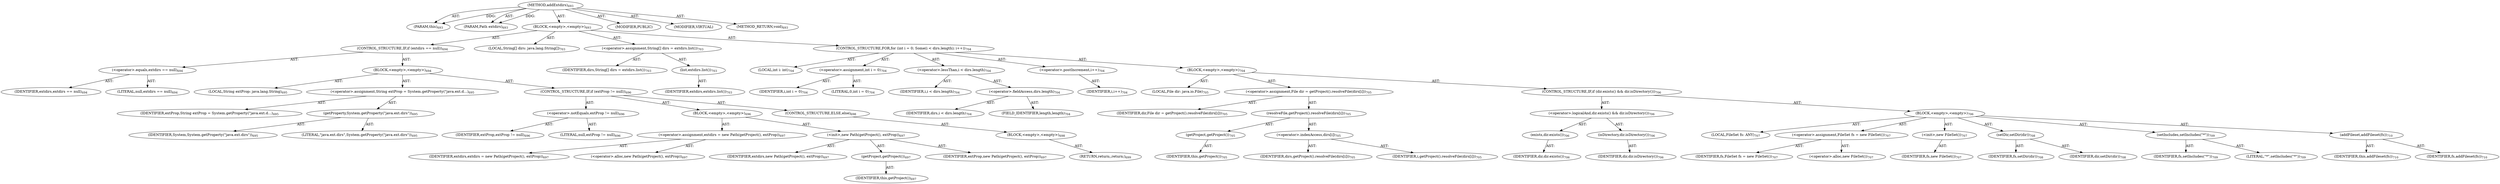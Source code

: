 digraph "addExtdirs" {  
"111669149728" [label = <(METHOD,addExtdirs)<SUB>693</SUB>> ]
"115964117013" [label = <(PARAM,this)<SUB>693</SUB>> ]
"115964117051" [label = <(PARAM,Path extdirs)<SUB>693</SUB>> ]
"25769803896" [label = <(BLOCK,&lt;empty&gt;,&lt;empty&gt;)<SUB>693</SUB>> ]
"47244640331" [label = <(CONTROL_STRUCTURE,IF,if (extdirs == null))<SUB>694</SUB>> ]
"30064771625" [label = <(&lt;operator&gt;.equals,extdirs == null)<SUB>694</SUB>> ]
"68719477223" [label = <(IDENTIFIER,extdirs,extdirs == null)<SUB>694</SUB>> ]
"90194313330" [label = <(LITERAL,null,extdirs == null)<SUB>694</SUB>> ]
"25769803897" [label = <(BLOCK,&lt;empty&gt;,&lt;empty&gt;)<SUB>694</SUB>> ]
"94489280584" [label = <(LOCAL,String extProp: java.lang.String)<SUB>695</SUB>> ]
"30064771626" [label = <(&lt;operator&gt;.assignment,String extProp = System.getProperty(&quot;java.ext.d...)<SUB>695</SUB>> ]
"68719477224" [label = <(IDENTIFIER,extProp,String extProp = System.getProperty(&quot;java.ext.d...)<SUB>695</SUB>> ]
"30064771627" [label = <(getProperty,System.getProperty(&quot;java.ext.dirs&quot;))<SUB>695</SUB>> ]
"68719477225" [label = <(IDENTIFIER,System,System.getProperty(&quot;java.ext.dirs&quot;))<SUB>695</SUB>> ]
"90194313331" [label = <(LITERAL,&quot;java.ext.dirs&quot;,System.getProperty(&quot;java.ext.dirs&quot;))<SUB>695</SUB>> ]
"47244640332" [label = <(CONTROL_STRUCTURE,IF,if (extProp != null))<SUB>696</SUB>> ]
"30064771628" [label = <(&lt;operator&gt;.notEquals,extProp != null)<SUB>696</SUB>> ]
"68719477226" [label = <(IDENTIFIER,extProp,extProp != null)<SUB>696</SUB>> ]
"90194313332" [label = <(LITERAL,null,extProp != null)<SUB>696</SUB>> ]
"25769803898" [label = <(BLOCK,&lt;empty&gt;,&lt;empty&gt;)<SUB>696</SUB>> ]
"30064771629" [label = <(&lt;operator&gt;.assignment,extdirs = new Path(getProject(), extProp))<SUB>697</SUB>> ]
"68719477227" [label = <(IDENTIFIER,extdirs,extdirs = new Path(getProject(), extProp))<SUB>697</SUB>> ]
"30064771630" [label = <(&lt;operator&gt;.alloc,new Path(getProject(), extProp))<SUB>697</SUB>> ]
"30064771631" [label = <(&lt;init&gt;,new Path(getProject(), extProp))<SUB>697</SUB>> ]
"68719477228" [label = <(IDENTIFIER,extdirs,new Path(getProject(), extProp))<SUB>697</SUB>> ]
"30064771632" [label = <(getProject,getProject())<SUB>697</SUB>> ]
"68719476804" [label = <(IDENTIFIER,this,getProject())<SUB>697</SUB>> ]
"68719477229" [label = <(IDENTIFIER,extProp,new Path(getProject(), extProp))<SUB>697</SUB>> ]
"47244640333" [label = <(CONTROL_STRUCTURE,ELSE,else)<SUB>698</SUB>> ]
"25769803899" [label = <(BLOCK,&lt;empty&gt;,&lt;empty&gt;)<SUB>698</SUB>> ]
"146028888084" [label = <(RETURN,return;,return;)<SUB>699</SUB>> ]
"94489280585" [label = <(LOCAL,String[] dirs: java.lang.String[])<SUB>703</SUB>> ]
"30064771633" [label = <(&lt;operator&gt;.assignment,String[] dirs = extdirs.list())<SUB>703</SUB>> ]
"68719477230" [label = <(IDENTIFIER,dirs,String[] dirs = extdirs.list())<SUB>703</SUB>> ]
"30064771634" [label = <(list,extdirs.list())<SUB>703</SUB>> ]
"68719477231" [label = <(IDENTIFIER,extdirs,extdirs.list())<SUB>703</SUB>> ]
"47244640334" [label = <(CONTROL_STRUCTURE,FOR,for (int i = 0; Some(i &lt; dirs.length); i++))<SUB>704</SUB>> ]
"94489280586" [label = <(LOCAL,int i: int)<SUB>704</SUB>> ]
"30064771635" [label = <(&lt;operator&gt;.assignment,int i = 0)<SUB>704</SUB>> ]
"68719477232" [label = <(IDENTIFIER,i,int i = 0)<SUB>704</SUB>> ]
"90194313333" [label = <(LITERAL,0,int i = 0)<SUB>704</SUB>> ]
"30064771636" [label = <(&lt;operator&gt;.lessThan,i &lt; dirs.length)<SUB>704</SUB>> ]
"68719477233" [label = <(IDENTIFIER,i,i &lt; dirs.length)<SUB>704</SUB>> ]
"30064771637" [label = <(&lt;operator&gt;.fieldAccess,dirs.length)<SUB>704</SUB>> ]
"68719477234" [label = <(IDENTIFIER,dirs,i &lt; dirs.length)<SUB>704</SUB>> ]
"55834574913" [label = <(FIELD_IDENTIFIER,length,length)<SUB>704</SUB>> ]
"30064771638" [label = <(&lt;operator&gt;.postIncrement,i++)<SUB>704</SUB>> ]
"68719477235" [label = <(IDENTIFIER,i,i++)<SUB>704</SUB>> ]
"25769803900" [label = <(BLOCK,&lt;empty&gt;,&lt;empty&gt;)<SUB>704</SUB>> ]
"94489280587" [label = <(LOCAL,File dir: java.io.File)<SUB>705</SUB>> ]
"30064771639" [label = <(&lt;operator&gt;.assignment,File dir = getProject().resolveFile(dirs[i]))<SUB>705</SUB>> ]
"68719477236" [label = <(IDENTIFIER,dir,File dir = getProject().resolveFile(dirs[i]))<SUB>705</SUB>> ]
"30064771640" [label = <(resolveFile,getProject().resolveFile(dirs[i]))<SUB>705</SUB>> ]
"30064771641" [label = <(getProject,getProject())<SUB>705</SUB>> ]
"68719476805" [label = <(IDENTIFIER,this,getProject())<SUB>705</SUB>> ]
"30064771642" [label = <(&lt;operator&gt;.indexAccess,dirs[i])<SUB>705</SUB>> ]
"68719477237" [label = <(IDENTIFIER,dirs,getProject().resolveFile(dirs[i]))<SUB>705</SUB>> ]
"68719477238" [label = <(IDENTIFIER,i,getProject().resolveFile(dirs[i]))<SUB>705</SUB>> ]
"47244640335" [label = <(CONTROL_STRUCTURE,IF,if (dir.exists() &amp;&amp; dir.isDirectory()))<SUB>706</SUB>> ]
"30064771643" [label = <(&lt;operator&gt;.logicalAnd,dir.exists() &amp;&amp; dir.isDirectory())<SUB>706</SUB>> ]
"30064771644" [label = <(exists,dir.exists())<SUB>706</SUB>> ]
"68719477239" [label = <(IDENTIFIER,dir,dir.exists())<SUB>706</SUB>> ]
"30064771645" [label = <(isDirectory,dir.isDirectory())<SUB>706</SUB>> ]
"68719477240" [label = <(IDENTIFIER,dir,dir.isDirectory())<SUB>706</SUB>> ]
"25769803901" [label = <(BLOCK,&lt;empty&gt;,&lt;empty&gt;)<SUB>706</SUB>> ]
"94489280588" [label = <(LOCAL,FileSet fs: ANY)<SUB>707</SUB>> ]
"30064771646" [label = <(&lt;operator&gt;.assignment,FileSet fs = new FileSet())<SUB>707</SUB>> ]
"68719477241" [label = <(IDENTIFIER,fs,FileSet fs = new FileSet())<SUB>707</SUB>> ]
"30064771647" [label = <(&lt;operator&gt;.alloc,new FileSet())<SUB>707</SUB>> ]
"30064771648" [label = <(&lt;init&gt;,new FileSet())<SUB>707</SUB>> ]
"68719477242" [label = <(IDENTIFIER,fs,new FileSet())<SUB>707</SUB>> ]
"30064771649" [label = <(setDir,setDir(dir))<SUB>708</SUB>> ]
"68719477243" [label = <(IDENTIFIER,fs,setDir(dir))<SUB>708</SUB>> ]
"68719477244" [label = <(IDENTIFIER,dir,setDir(dir))<SUB>708</SUB>> ]
"30064771650" [label = <(setIncludes,setIncludes(&quot;*&quot;))<SUB>709</SUB>> ]
"68719477245" [label = <(IDENTIFIER,fs,setIncludes(&quot;*&quot;))<SUB>709</SUB>> ]
"90194313334" [label = <(LITERAL,&quot;*&quot;,setIncludes(&quot;*&quot;))<SUB>709</SUB>> ]
"30064771651" [label = <(addFileset,addFileset(fs))<SUB>710</SUB>> ]
"68719476806" [label = <(IDENTIFIER,this,addFileset(fs))<SUB>710</SUB>> ]
"68719477246" [label = <(IDENTIFIER,fs,addFileset(fs))<SUB>710</SUB>> ]
"133143986245" [label = <(MODIFIER,PUBLIC)> ]
"133143986246" [label = <(MODIFIER,VIRTUAL)> ]
"128849018912" [label = <(METHOD_RETURN,void)<SUB>693</SUB>> ]
  "111669149728" -> "115964117013"  [ label = "AST: "] 
  "111669149728" -> "115964117051"  [ label = "AST: "] 
  "111669149728" -> "25769803896"  [ label = "AST: "] 
  "111669149728" -> "133143986245"  [ label = "AST: "] 
  "111669149728" -> "133143986246"  [ label = "AST: "] 
  "111669149728" -> "128849018912"  [ label = "AST: "] 
  "25769803896" -> "47244640331"  [ label = "AST: "] 
  "25769803896" -> "94489280585"  [ label = "AST: "] 
  "25769803896" -> "30064771633"  [ label = "AST: "] 
  "25769803896" -> "47244640334"  [ label = "AST: "] 
  "47244640331" -> "30064771625"  [ label = "AST: "] 
  "47244640331" -> "25769803897"  [ label = "AST: "] 
  "30064771625" -> "68719477223"  [ label = "AST: "] 
  "30064771625" -> "90194313330"  [ label = "AST: "] 
  "25769803897" -> "94489280584"  [ label = "AST: "] 
  "25769803897" -> "30064771626"  [ label = "AST: "] 
  "25769803897" -> "47244640332"  [ label = "AST: "] 
  "30064771626" -> "68719477224"  [ label = "AST: "] 
  "30064771626" -> "30064771627"  [ label = "AST: "] 
  "30064771627" -> "68719477225"  [ label = "AST: "] 
  "30064771627" -> "90194313331"  [ label = "AST: "] 
  "47244640332" -> "30064771628"  [ label = "AST: "] 
  "47244640332" -> "25769803898"  [ label = "AST: "] 
  "47244640332" -> "47244640333"  [ label = "AST: "] 
  "30064771628" -> "68719477226"  [ label = "AST: "] 
  "30064771628" -> "90194313332"  [ label = "AST: "] 
  "25769803898" -> "30064771629"  [ label = "AST: "] 
  "25769803898" -> "30064771631"  [ label = "AST: "] 
  "30064771629" -> "68719477227"  [ label = "AST: "] 
  "30064771629" -> "30064771630"  [ label = "AST: "] 
  "30064771631" -> "68719477228"  [ label = "AST: "] 
  "30064771631" -> "30064771632"  [ label = "AST: "] 
  "30064771631" -> "68719477229"  [ label = "AST: "] 
  "30064771632" -> "68719476804"  [ label = "AST: "] 
  "47244640333" -> "25769803899"  [ label = "AST: "] 
  "25769803899" -> "146028888084"  [ label = "AST: "] 
  "30064771633" -> "68719477230"  [ label = "AST: "] 
  "30064771633" -> "30064771634"  [ label = "AST: "] 
  "30064771634" -> "68719477231"  [ label = "AST: "] 
  "47244640334" -> "94489280586"  [ label = "AST: "] 
  "47244640334" -> "30064771635"  [ label = "AST: "] 
  "47244640334" -> "30064771636"  [ label = "AST: "] 
  "47244640334" -> "30064771638"  [ label = "AST: "] 
  "47244640334" -> "25769803900"  [ label = "AST: "] 
  "30064771635" -> "68719477232"  [ label = "AST: "] 
  "30064771635" -> "90194313333"  [ label = "AST: "] 
  "30064771636" -> "68719477233"  [ label = "AST: "] 
  "30064771636" -> "30064771637"  [ label = "AST: "] 
  "30064771637" -> "68719477234"  [ label = "AST: "] 
  "30064771637" -> "55834574913"  [ label = "AST: "] 
  "30064771638" -> "68719477235"  [ label = "AST: "] 
  "25769803900" -> "94489280587"  [ label = "AST: "] 
  "25769803900" -> "30064771639"  [ label = "AST: "] 
  "25769803900" -> "47244640335"  [ label = "AST: "] 
  "30064771639" -> "68719477236"  [ label = "AST: "] 
  "30064771639" -> "30064771640"  [ label = "AST: "] 
  "30064771640" -> "30064771641"  [ label = "AST: "] 
  "30064771640" -> "30064771642"  [ label = "AST: "] 
  "30064771641" -> "68719476805"  [ label = "AST: "] 
  "30064771642" -> "68719477237"  [ label = "AST: "] 
  "30064771642" -> "68719477238"  [ label = "AST: "] 
  "47244640335" -> "30064771643"  [ label = "AST: "] 
  "47244640335" -> "25769803901"  [ label = "AST: "] 
  "30064771643" -> "30064771644"  [ label = "AST: "] 
  "30064771643" -> "30064771645"  [ label = "AST: "] 
  "30064771644" -> "68719477239"  [ label = "AST: "] 
  "30064771645" -> "68719477240"  [ label = "AST: "] 
  "25769803901" -> "94489280588"  [ label = "AST: "] 
  "25769803901" -> "30064771646"  [ label = "AST: "] 
  "25769803901" -> "30064771648"  [ label = "AST: "] 
  "25769803901" -> "30064771649"  [ label = "AST: "] 
  "25769803901" -> "30064771650"  [ label = "AST: "] 
  "25769803901" -> "30064771651"  [ label = "AST: "] 
  "30064771646" -> "68719477241"  [ label = "AST: "] 
  "30064771646" -> "30064771647"  [ label = "AST: "] 
  "30064771648" -> "68719477242"  [ label = "AST: "] 
  "30064771649" -> "68719477243"  [ label = "AST: "] 
  "30064771649" -> "68719477244"  [ label = "AST: "] 
  "30064771650" -> "68719477245"  [ label = "AST: "] 
  "30064771650" -> "90194313334"  [ label = "AST: "] 
  "30064771651" -> "68719476806"  [ label = "AST: "] 
  "30064771651" -> "68719477246"  [ label = "AST: "] 
  "111669149728" -> "115964117013"  [ label = "DDG: "] 
  "111669149728" -> "115964117051"  [ label = "DDG: "] 
}
